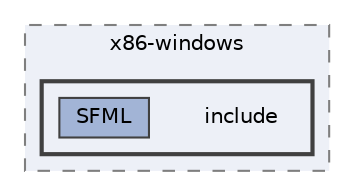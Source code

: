 digraph "C:/Users/a.fornero/Documents/Projet C++/Cmake/out/build/x86-debug/vcpkg_installed/x86-windows/include"
{
 // LATEX_PDF_SIZE
  bgcolor="transparent";
  edge [fontname=Helvetica,fontsize=10,labelfontname=Helvetica,labelfontsize=10];
  node [fontname=Helvetica,fontsize=10,shape=box,height=0.2,width=0.4];
  compound=true
  subgraph clusterdir_7611058ce11a36db73b9363dfef89c6b {
    graph [ bgcolor="#edf0f7", pencolor="grey50", label="x86-windows", fontname=Helvetica,fontsize=10 style="filled,dashed", URL="dir_7611058ce11a36db73b9363dfef89c6b.html",tooltip=""]
  subgraph clusterdir_254a5ddf6f55027549ccc67357c512f2 {
    graph [ bgcolor="#edf0f7", pencolor="grey25", label="", fontname=Helvetica,fontsize=10 style="filled,bold", URL="dir_254a5ddf6f55027549ccc67357c512f2.html",tooltip=""]
    dir_254a5ddf6f55027549ccc67357c512f2 [shape=plaintext, label="include"];
  dir_ced190391f9554d2e6b7c2abafa2d3c4 [label="SFML", fillcolor="#a2b4d6", color="grey25", style="filled", URL="dir_ced190391f9554d2e6b7c2abafa2d3c4.html",tooltip=""];
  }
  }
}
